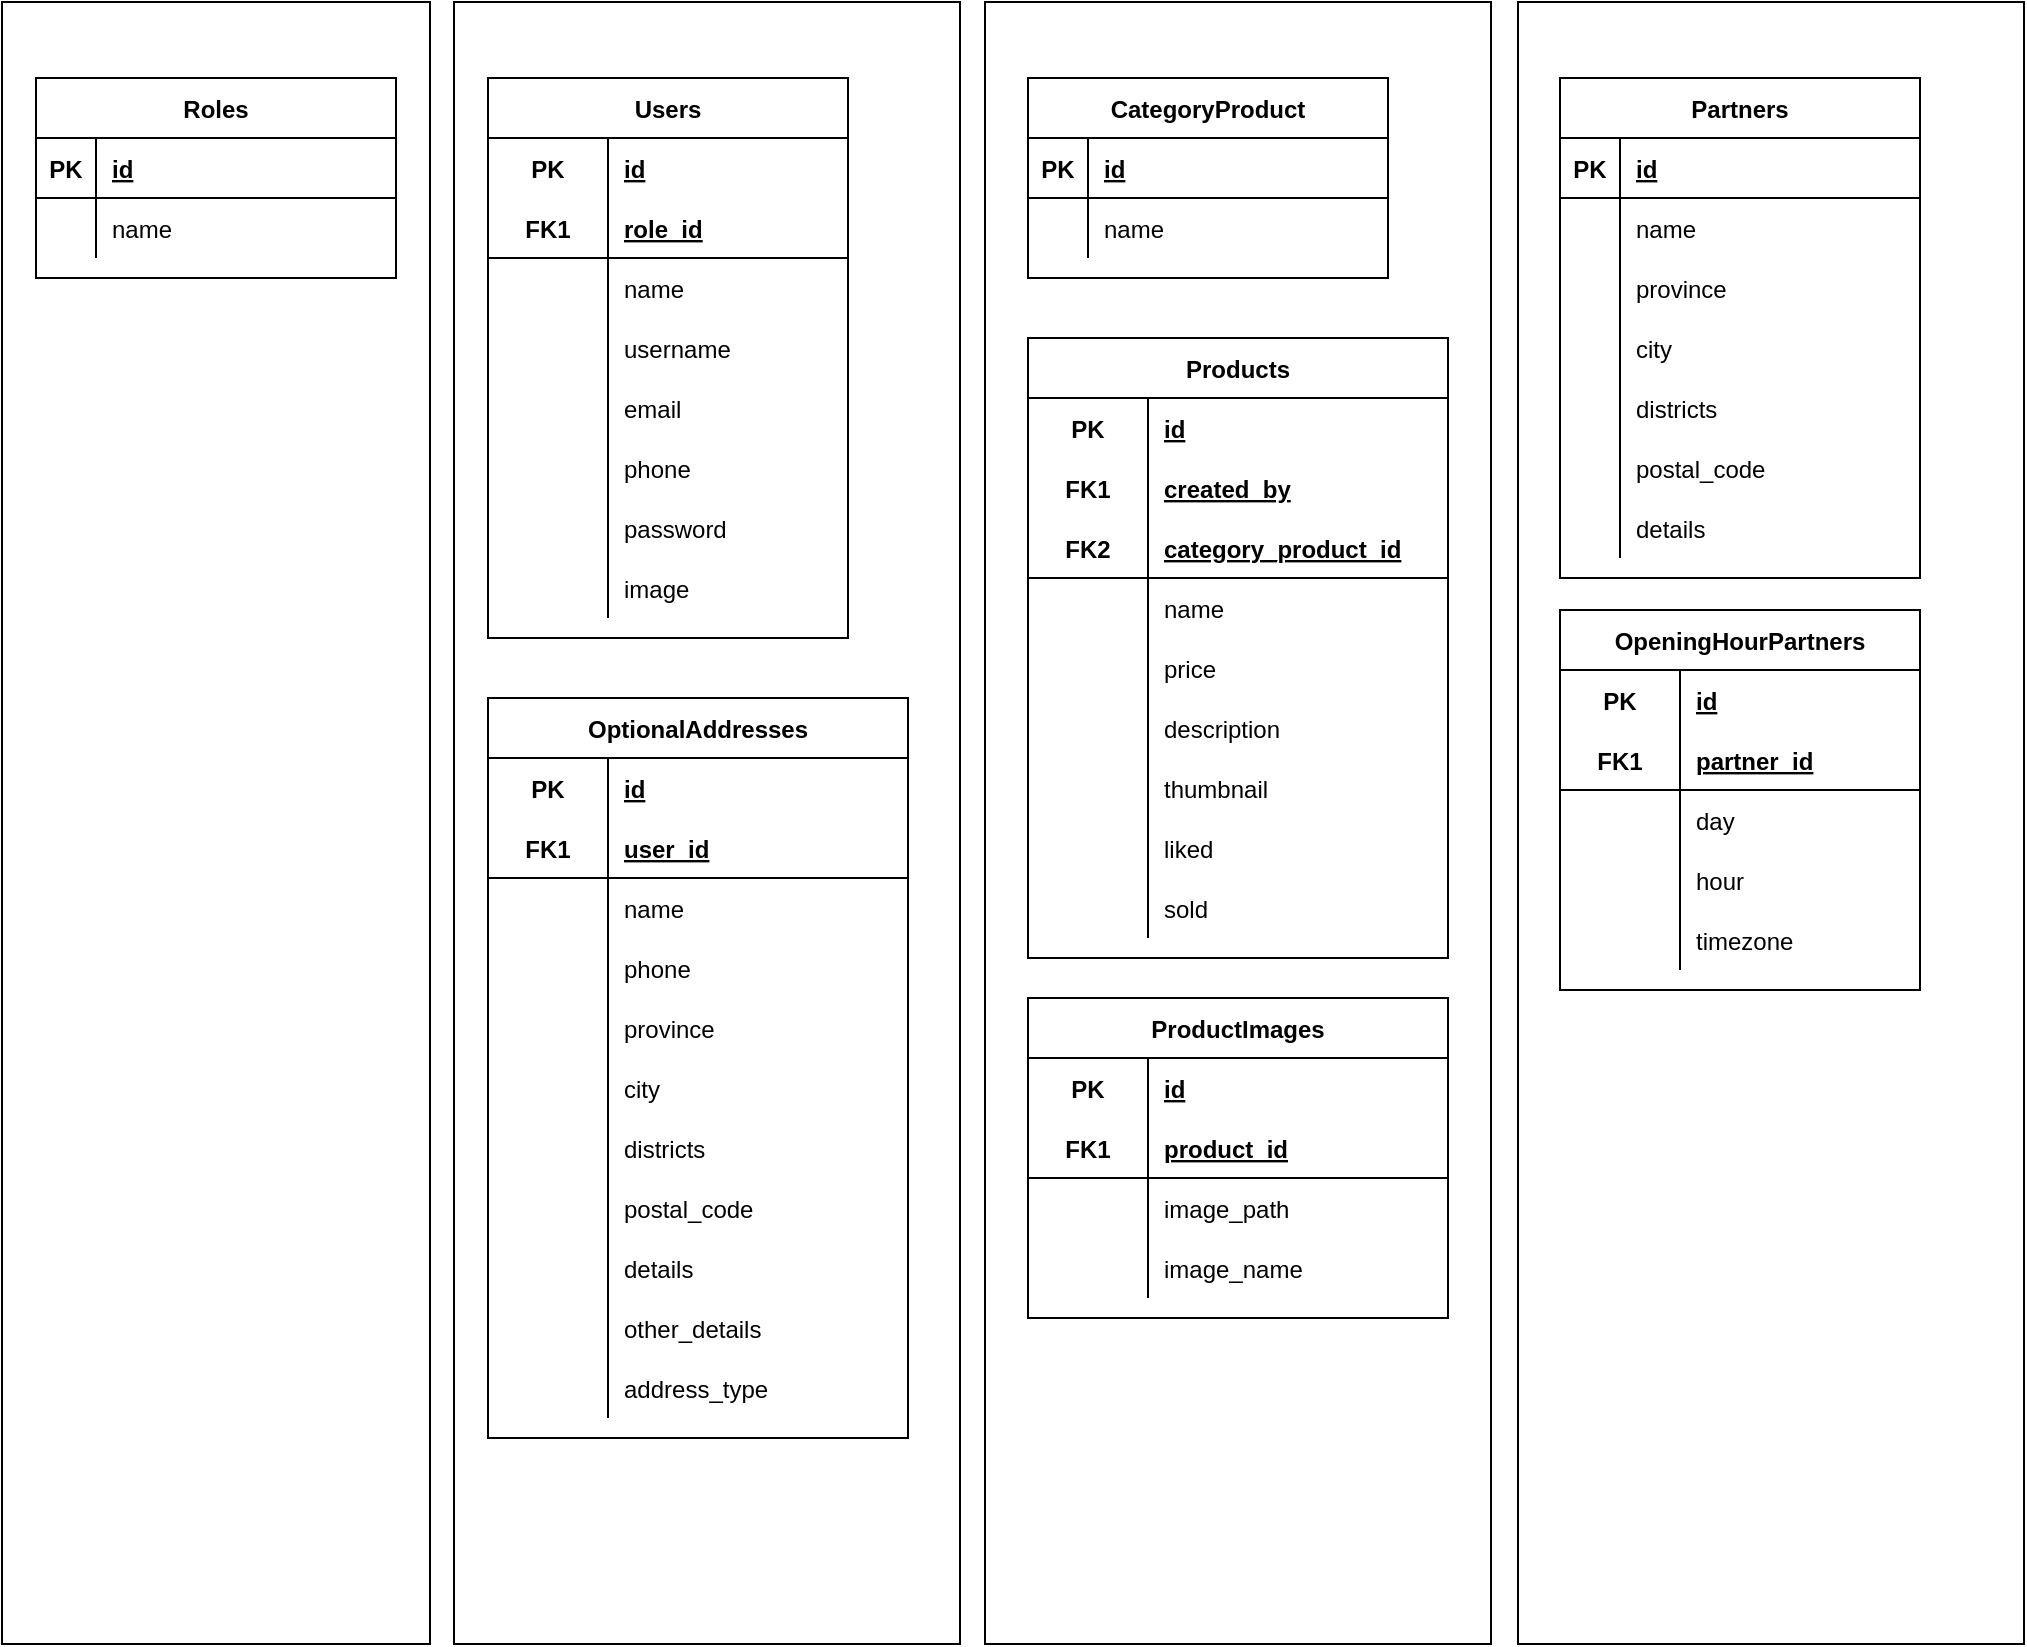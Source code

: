 <mxfile version="20.2.3" type="github">
  <diagram id="CYU599gI4RkYDzXrPOd1" name="Page-1">
    <mxGraphModel dx="1335" dy="680" grid="0" gridSize="10" guides="1" tooltips="1" connect="1" arrows="1" fold="1" page="0" pageScale="1" pageWidth="850" pageHeight="1100" background="#FFFFFF" math="0" shadow="0">
      <root>
        <mxCell id="0" />
        <mxCell id="1" parent="0" />
        <mxCell id="VumiVVY2M0AumKADjyno-66" value="" style="rounded=0;whiteSpace=wrap;html=1;" vertex="1" parent="1">
          <mxGeometry x="995" y="282" width="253" height="821" as="geometry" />
        </mxCell>
        <mxCell id="VumiVVY2M0AumKADjyno-65" value="" style="rounded=0;whiteSpace=wrap;html=1;" vertex="1" parent="1">
          <mxGeometry x="728.5" y="282" width="253" height="821" as="geometry" />
        </mxCell>
        <mxCell id="VumiVVY2M0AumKADjyno-64" value="" style="rounded=0;whiteSpace=wrap;html=1;" vertex="1" parent="1">
          <mxGeometry x="463" y="282" width="253" height="821" as="geometry" />
        </mxCell>
        <mxCell id="VumiVVY2M0AumKADjyno-63" value="" style="rounded=0;whiteSpace=wrap;html=1;" vertex="1" parent="1">
          <mxGeometry x="237" y="282" width="214" height="821" as="geometry" />
        </mxCell>
        <mxCell id="TkYWYQCu8uGj0J-FkCdC-1" value="Roles" style="shape=table;startSize=30;container=1;collapsible=1;childLayout=tableLayout;fixedRows=1;rowLines=0;fontStyle=1;align=center;resizeLast=1;" parent="1" vertex="1">
          <mxGeometry x="254" y="320" width="180" height="100" as="geometry" />
        </mxCell>
        <mxCell id="TkYWYQCu8uGj0J-FkCdC-2" value="" style="shape=tableRow;horizontal=0;startSize=0;swimlaneHead=0;swimlaneBody=0;fillColor=none;collapsible=0;dropTarget=0;points=[[0,0.5],[1,0.5]];portConstraint=eastwest;top=0;left=0;right=0;bottom=1;" parent="TkYWYQCu8uGj0J-FkCdC-1" vertex="1">
          <mxGeometry y="30" width="180" height="30" as="geometry" />
        </mxCell>
        <mxCell id="TkYWYQCu8uGj0J-FkCdC-3" value="PK" style="shape=partialRectangle;connectable=0;fillColor=none;top=0;left=0;bottom=0;right=0;fontStyle=1;overflow=hidden;" parent="TkYWYQCu8uGj0J-FkCdC-2" vertex="1">
          <mxGeometry width="30" height="30" as="geometry">
            <mxRectangle width="30" height="30" as="alternateBounds" />
          </mxGeometry>
        </mxCell>
        <mxCell id="TkYWYQCu8uGj0J-FkCdC-4" value="id" style="shape=partialRectangle;connectable=0;fillColor=none;top=0;left=0;bottom=0;right=0;align=left;spacingLeft=6;fontStyle=5;overflow=hidden;" parent="TkYWYQCu8uGj0J-FkCdC-2" vertex="1">
          <mxGeometry x="30" width="150" height="30" as="geometry">
            <mxRectangle width="150" height="30" as="alternateBounds" />
          </mxGeometry>
        </mxCell>
        <mxCell id="TkYWYQCu8uGj0J-FkCdC-5" value="" style="shape=tableRow;horizontal=0;startSize=0;swimlaneHead=0;swimlaneBody=0;fillColor=none;collapsible=0;dropTarget=0;points=[[0,0.5],[1,0.5]];portConstraint=eastwest;top=0;left=0;right=0;bottom=0;" parent="TkYWYQCu8uGj0J-FkCdC-1" vertex="1">
          <mxGeometry y="60" width="180" height="30" as="geometry" />
        </mxCell>
        <mxCell id="TkYWYQCu8uGj0J-FkCdC-6" value="" style="shape=partialRectangle;connectable=0;fillColor=none;top=0;left=0;bottom=0;right=0;editable=1;overflow=hidden;" parent="TkYWYQCu8uGj0J-FkCdC-5" vertex="1">
          <mxGeometry width="30" height="30" as="geometry">
            <mxRectangle width="30" height="30" as="alternateBounds" />
          </mxGeometry>
        </mxCell>
        <mxCell id="TkYWYQCu8uGj0J-FkCdC-7" value="name" style="shape=partialRectangle;connectable=0;fillColor=none;top=0;left=0;bottom=0;right=0;align=left;spacingLeft=6;overflow=hidden;" parent="TkYWYQCu8uGj0J-FkCdC-5" vertex="1">
          <mxGeometry x="30" width="150" height="30" as="geometry">
            <mxRectangle width="150" height="30" as="alternateBounds" />
          </mxGeometry>
        </mxCell>
        <mxCell id="TkYWYQCu8uGj0J-FkCdC-14" value="Users" style="shape=table;startSize=30;container=1;collapsible=1;childLayout=tableLayout;fixedRows=1;rowLines=0;fontStyle=1;align=center;resizeLast=1;" parent="1" vertex="1">
          <mxGeometry x="480" y="320" width="180" height="280" as="geometry" />
        </mxCell>
        <mxCell id="TkYWYQCu8uGj0J-FkCdC-15" value="" style="shape=tableRow;horizontal=0;startSize=0;swimlaneHead=0;swimlaneBody=0;fillColor=none;collapsible=0;dropTarget=0;points=[[0,0.5],[1,0.5]];portConstraint=eastwest;top=0;left=0;right=0;bottom=0;" parent="TkYWYQCu8uGj0J-FkCdC-14" vertex="1">
          <mxGeometry y="30" width="180" height="30" as="geometry" />
        </mxCell>
        <mxCell id="TkYWYQCu8uGj0J-FkCdC-16" value="PK" style="shape=partialRectangle;connectable=0;fillColor=none;top=0;left=0;bottom=0;right=0;fontStyle=1;overflow=hidden;" parent="TkYWYQCu8uGj0J-FkCdC-15" vertex="1">
          <mxGeometry width="60" height="30" as="geometry">
            <mxRectangle width="60" height="30" as="alternateBounds" />
          </mxGeometry>
        </mxCell>
        <mxCell id="TkYWYQCu8uGj0J-FkCdC-17" value="id" style="shape=partialRectangle;connectable=0;fillColor=none;top=0;left=0;bottom=0;right=0;align=left;spacingLeft=6;fontStyle=5;overflow=hidden;" parent="TkYWYQCu8uGj0J-FkCdC-15" vertex="1">
          <mxGeometry x="60" width="120" height="30" as="geometry">
            <mxRectangle width="120" height="30" as="alternateBounds" />
          </mxGeometry>
        </mxCell>
        <mxCell id="TkYWYQCu8uGj0J-FkCdC-18" value="" style="shape=tableRow;horizontal=0;startSize=0;swimlaneHead=0;swimlaneBody=0;fillColor=none;collapsible=0;dropTarget=0;points=[[0,0.5],[1,0.5]];portConstraint=eastwest;top=0;left=0;right=0;bottom=1;" parent="TkYWYQCu8uGj0J-FkCdC-14" vertex="1">
          <mxGeometry y="60" width="180" height="30" as="geometry" />
        </mxCell>
        <mxCell id="TkYWYQCu8uGj0J-FkCdC-19" value="FK1" style="shape=partialRectangle;connectable=0;fillColor=none;top=0;left=0;bottom=0;right=0;fontStyle=1;overflow=hidden;" parent="TkYWYQCu8uGj0J-FkCdC-18" vertex="1">
          <mxGeometry width="60" height="30" as="geometry">
            <mxRectangle width="60" height="30" as="alternateBounds" />
          </mxGeometry>
        </mxCell>
        <mxCell id="TkYWYQCu8uGj0J-FkCdC-20" value="role_id" style="shape=partialRectangle;connectable=0;fillColor=none;top=0;left=0;bottom=0;right=0;align=left;spacingLeft=6;fontStyle=5;overflow=hidden;" parent="TkYWYQCu8uGj0J-FkCdC-18" vertex="1">
          <mxGeometry x="60" width="120" height="30" as="geometry">
            <mxRectangle width="120" height="30" as="alternateBounds" />
          </mxGeometry>
        </mxCell>
        <mxCell id="TkYWYQCu8uGj0J-FkCdC-21" value="" style="shape=tableRow;horizontal=0;startSize=0;swimlaneHead=0;swimlaneBody=0;fillColor=none;collapsible=0;dropTarget=0;points=[[0,0.5],[1,0.5]];portConstraint=eastwest;top=0;left=0;right=0;bottom=0;" parent="TkYWYQCu8uGj0J-FkCdC-14" vertex="1">
          <mxGeometry y="90" width="180" height="30" as="geometry" />
        </mxCell>
        <mxCell id="TkYWYQCu8uGj0J-FkCdC-22" value="" style="shape=partialRectangle;connectable=0;fillColor=none;top=0;left=0;bottom=0;right=0;editable=1;overflow=hidden;" parent="TkYWYQCu8uGj0J-FkCdC-21" vertex="1">
          <mxGeometry width="60" height="30" as="geometry">
            <mxRectangle width="60" height="30" as="alternateBounds" />
          </mxGeometry>
        </mxCell>
        <mxCell id="TkYWYQCu8uGj0J-FkCdC-23" value="name" style="shape=partialRectangle;connectable=0;fillColor=none;top=0;left=0;bottom=0;right=0;align=left;spacingLeft=6;overflow=hidden;" parent="TkYWYQCu8uGj0J-FkCdC-21" vertex="1">
          <mxGeometry x="60" width="120" height="30" as="geometry">
            <mxRectangle width="120" height="30" as="alternateBounds" />
          </mxGeometry>
        </mxCell>
        <mxCell id="TkYWYQCu8uGj0J-FkCdC-24" value="" style="shape=tableRow;horizontal=0;startSize=0;swimlaneHead=0;swimlaneBody=0;fillColor=none;collapsible=0;dropTarget=0;points=[[0,0.5],[1,0.5]];portConstraint=eastwest;top=0;left=0;right=0;bottom=0;" parent="TkYWYQCu8uGj0J-FkCdC-14" vertex="1">
          <mxGeometry y="120" width="180" height="30" as="geometry" />
        </mxCell>
        <mxCell id="TkYWYQCu8uGj0J-FkCdC-25" value="" style="shape=partialRectangle;connectable=0;fillColor=none;top=0;left=0;bottom=0;right=0;editable=1;overflow=hidden;" parent="TkYWYQCu8uGj0J-FkCdC-24" vertex="1">
          <mxGeometry width="60" height="30" as="geometry">
            <mxRectangle width="60" height="30" as="alternateBounds" />
          </mxGeometry>
        </mxCell>
        <mxCell id="TkYWYQCu8uGj0J-FkCdC-26" value="username" style="shape=partialRectangle;connectable=0;fillColor=none;top=0;left=0;bottom=0;right=0;align=left;spacingLeft=6;overflow=hidden;" parent="TkYWYQCu8uGj0J-FkCdC-24" vertex="1">
          <mxGeometry x="60" width="120" height="30" as="geometry">
            <mxRectangle width="120" height="30" as="alternateBounds" />
          </mxGeometry>
        </mxCell>
        <mxCell id="TkYWYQCu8uGj0J-FkCdC-27" value="" style="shape=tableRow;horizontal=0;startSize=0;swimlaneHead=0;swimlaneBody=0;fillColor=none;collapsible=0;dropTarget=0;points=[[0,0.5],[1,0.5]];portConstraint=eastwest;top=0;left=0;right=0;bottom=0;" parent="TkYWYQCu8uGj0J-FkCdC-14" vertex="1">
          <mxGeometry y="150" width="180" height="30" as="geometry" />
        </mxCell>
        <mxCell id="TkYWYQCu8uGj0J-FkCdC-28" value="" style="shape=partialRectangle;connectable=0;fillColor=none;top=0;left=0;bottom=0;right=0;editable=1;overflow=hidden;" parent="TkYWYQCu8uGj0J-FkCdC-27" vertex="1">
          <mxGeometry width="60" height="30" as="geometry">
            <mxRectangle width="60" height="30" as="alternateBounds" />
          </mxGeometry>
        </mxCell>
        <mxCell id="TkYWYQCu8uGj0J-FkCdC-29" value="email" style="shape=partialRectangle;connectable=0;fillColor=none;top=0;left=0;bottom=0;right=0;align=left;spacingLeft=6;overflow=hidden;" parent="TkYWYQCu8uGj0J-FkCdC-27" vertex="1">
          <mxGeometry x="60" width="120" height="30" as="geometry">
            <mxRectangle width="120" height="30" as="alternateBounds" />
          </mxGeometry>
        </mxCell>
        <mxCell id="TkYWYQCu8uGj0J-FkCdC-30" value="" style="shape=tableRow;horizontal=0;startSize=0;swimlaneHead=0;swimlaneBody=0;fillColor=none;collapsible=0;dropTarget=0;points=[[0,0.5],[1,0.5]];portConstraint=eastwest;top=0;left=0;right=0;bottom=0;" parent="TkYWYQCu8uGj0J-FkCdC-14" vertex="1">
          <mxGeometry y="180" width="180" height="30" as="geometry" />
        </mxCell>
        <mxCell id="TkYWYQCu8uGj0J-FkCdC-31" value="" style="shape=partialRectangle;connectable=0;fillColor=none;top=0;left=0;bottom=0;right=0;editable=1;overflow=hidden;" parent="TkYWYQCu8uGj0J-FkCdC-30" vertex="1">
          <mxGeometry width="60" height="30" as="geometry">
            <mxRectangle width="60" height="30" as="alternateBounds" />
          </mxGeometry>
        </mxCell>
        <mxCell id="TkYWYQCu8uGj0J-FkCdC-32" value="phone" style="shape=partialRectangle;connectable=0;fillColor=none;top=0;left=0;bottom=0;right=0;align=left;spacingLeft=6;overflow=hidden;" parent="TkYWYQCu8uGj0J-FkCdC-30" vertex="1">
          <mxGeometry x="60" width="120" height="30" as="geometry">
            <mxRectangle width="120" height="30" as="alternateBounds" />
          </mxGeometry>
        </mxCell>
        <mxCell id="TkYWYQCu8uGj0J-FkCdC-33" value="" style="shape=tableRow;horizontal=0;startSize=0;swimlaneHead=0;swimlaneBody=0;fillColor=none;collapsible=0;dropTarget=0;points=[[0,0.5],[1,0.5]];portConstraint=eastwest;top=0;left=0;right=0;bottom=0;" parent="TkYWYQCu8uGj0J-FkCdC-14" vertex="1">
          <mxGeometry y="210" width="180" height="30" as="geometry" />
        </mxCell>
        <mxCell id="TkYWYQCu8uGj0J-FkCdC-34" value="" style="shape=partialRectangle;connectable=0;fillColor=none;top=0;left=0;bottom=0;right=0;editable=1;overflow=hidden;" parent="TkYWYQCu8uGj0J-FkCdC-33" vertex="1">
          <mxGeometry width="60" height="30" as="geometry">
            <mxRectangle width="60" height="30" as="alternateBounds" />
          </mxGeometry>
        </mxCell>
        <mxCell id="TkYWYQCu8uGj0J-FkCdC-35" value="password" style="shape=partialRectangle;connectable=0;fillColor=none;top=0;left=0;bottom=0;right=0;align=left;spacingLeft=6;overflow=hidden;" parent="TkYWYQCu8uGj0J-FkCdC-33" vertex="1">
          <mxGeometry x="60" width="120" height="30" as="geometry">
            <mxRectangle width="120" height="30" as="alternateBounds" />
          </mxGeometry>
        </mxCell>
        <mxCell id="TkYWYQCu8uGj0J-FkCdC-81" value="" style="shape=tableRow;horizontal=0;startSize=0;swimlaneHead=0;swimlaneBody=0;fillColor=none;collapsible=0;dropTarget=0;points=[[0,0.5],[1,0.5]];portConstraint=eastwest;top=0;left=0;right=0;bottom=0;" parent="TkYWYQCu8uGj0J-FkCdC-14" vertex="1">
          <mxGeometry y="240" width="180" height="30" as="geometry" />
        </mxCell>
        <mxCell id="TkYWYQCu8uGj0J-FkCdC-82" value="" style="shape=partialRectangle;connectable=0;fillColor=none;top=0;left=0;bottom=0;right=0;editable=1;overflow=hidden;" parent="TkYWYQCu8uGj0J-FkCdC-81" vertex="1">
          <mxGeometry width="60" height="30" as="geometry">
            <mxRectangle width="60" height="30" as="alternateBounds" />
          </mxGeometry>
        </mxCell>
        <mxCell id="TkYWYQCu8uGj0J-FkCdC-83" value="image" style="shape=partialRectangle;connectable=0;fillColor=none;top=0;left=0;bottom=0;right=0;align=left;spacingLeft=6;overflow=hidden;" parent="TkYWYQCu8uGj0J-FkCdC-81" vertex="1">
          <mxGeometry x="60" width="120" height="30" as="geometry">
            <mxRectangle width="120" height="30" as="alternateBounds" />
          </mxGeometry>
        </mxCell>
        <mxCell id="TkYWYQCu8uGj0J-FkCdC-36" value="CategoryProduct" style="shape=table;startSize=30;container=1;collapsible=1;childLayout=tableLayout;fixedRows=1;rowLines=0;fontStyle=1;align=center;resizeLast=1;" parent="1" vertex="1">
          <mxGeometry x="750" y="320" width="180" height="100" as="geometry" />
        </mxCell>
        <mxCell id="TkYWYQCu8uGj0J-FkCdC-37" value="" style="shape=tableRow;horizontal=0;startSize=0;swimlaneHead=0;swimlaneBody=0;fillColor=none;collapsible=0;dropTarget=0;points=[[0,0.5],[1,0.5]];portConstraint=eastwest;top=0;left=0;right=0;bottom=1;" parent="TkYWYQCu8uGj0J-FkCdC-36" vertex="1">
          <mxGeometry y="30" width="180" height="30" as="geometry" />
        </mxCell>
        <mxCell id="TkYWYQCu8uGj0J-FkCdC-38" value="PK" style="shape=partialRectangle;connectable=0;fillColor=none;top=0;left=0;bottom=0;right=0;fontStyle=1;overflow=hidden;" parent="TkYWYQCu8uGj0J-FkCdC-37" vertex="1">
          <mxGeometry width="30" height="30" as="geometry">
            <mxRectangle width="30" height="30" as="alternateBounds" />
          </mxGeometry>
        </mxCell>
        <mxCell id="TkYWYQCu8uGj0J-FkCdC-39" value="id" style="shape=partialRectangle;connectable=0;fillColor=none;top=0;left=0;bottom=0;right=0;align=left;spacingLeft=6;fontStyle=5;overflow=hidden;" parent="TkYWYQCu8uGj0J-FkCdC-37" vertex="1">
          <mxGeometry x="30" width="150" height="30" as="geometry">
            <mxRectangle width="150" height="30" as="alternateBounds" />
          </mxGeometry>
        </mxCell>
        <mxCell id="TkYWYQCu8uGj0J-FkCdC-40" value="" style="shape=tableRow;horizontal=0;startSize=0;swimlaneHead=0;swimlaneBody=0;fillColor=none;collapsible=0;dropTarget=0;points=[[0,0.5],[1,0.5]];portConstraint=eastwest;top=0;left=0;right=0;bottom=0;" parent="TkYWYQCu8uGj0J-FkCdC-36" vertex="1">
          <mxGeometry y="60" width="180" height="30" as="geometry" />
        </mxCell>
        <mxCell id="TkYWYQCu8uGj0J-FkCdC-41" value="" style="shape=partialRectangle;connectable=0;fillColor=none;top=0;left=0;bottom=0;right=0;editable=1;overflow=hidden;" parent="TkYWYQCu8uGj0J-FkCdC-40" vertex="1">
          <mxGeometry width="30" height="30" as="geometry">
            <mxRectangle width="30" height="30" as="alternateBounds" />
          </mxGeometry>
        </mxCell>
        <mxCell id="TkYWYQCu8uGj0J-FkCdC-42" value="name" style="shape=partialRectangle;connectable=0;fillColor=none;top=0;left=0;bottom=0;right=0;align=left;spacingLeft=6;overflow=hidden;" parent="TkYWYQCu8uGj0J-FkCdC-40" vertex="1">
          <mxGeometry x="30" width="150" height="30" as="geometry">
            <mxRectangle width="150" height="30" as="alternateBounds" />
          </mxGeometry>
        </mxCell>
        <mxCell id="TkYWYQCu8uGj0J-FkCdC-53" value="Products" style="shape=table;startSize=30;container=1;collapsible=1;childLayout=tableLayout;fixedRows=1;rowLines=0;fontStyle=1;align=center;resizeLast=1;" parent="1" vertex="1">
          <mxGeometry x="750" y="450" width="210" height="310" as="geometry" />
        </mxCell>
        <mxCell id="TkYWYQCu8uGj0J-FkCdC-54" value="" style="shape=tableRow;horizontal=0;startSize=0;swimlaneHead=0;swimlaneBody=0;fillColor=none;collapsible=0;dropTarget=0;points=[[0,0.5],[1,0.5]];portConstraint=eastwest;top=0;left=0;right=0;bottom=0;" parent="TkYWYQCu8uGj0J-FkCdC-53" vertex="1">
          <mxGeometry y="30" width="210" height="30" as="geometry" />
        </mxCell>
        <mxCell id="TkYWYQCu8uGj0J-FkCdC-55" value="PK" style="shape=partialRectangle;connectable=0;fillColor=none;top=0;left=0;bottom=0;right=0;fontStyle=1;overflow=hidden;" parent="TkYWYQCu8uGj0J-FkCdC-54" vertex="1">
          <mxGeometry width="60" height="30" as="geometry">
            <mxRectangle width="60" height="30" as="alternateBounds" />
          </mxGeometry>
        </mxCell>
        <mxCell id="TkYWYQCu8uGj0J-FkCdC-56" value="id" style="shape=partialRectangle;connectable=0;fillColor=none;top=0;left=0;bottom=0;right=0;align=left;spacingLeft=6;fontStyle=5;overflow=hidden;" parent="TkYWYQCu8uGj0J-FkCdC-54" vertex="1">
          <mxGeometry x="60" width="150" height="30" as="geometry">
            <mxRectangle width="150" height="30" as="alternateBounds" />
          </mxGeometry>
        </mxCell>
        <mxCell id="TkYWYQCu8uGj0J-FkCdC-78" value="" style="shape=tableRow;horizontal=0;startSize=0;swimlaneHead=0;swimlaneBody=0;fillColor=none;collapsible=0;dropTarget=0;points=[[0,0.5],[1,0.5]];portConstraint=eastwest;top=0;left=0;right=0;bottom=0;" parent="TkYWYQCu8uGj0J-FkCdC-53" vertex="1">
          <mxGeometry y="60" width="210" height="30" as="geometry" />
        </mxCell>
        <mxCell id="TkYWYQCu8uGj0J-FkCdC-79" value="FK1" style="shape=partialRectangle;connectable=0;fillColor=none;top=0;left=0;bottom=0;right=0;fontStyle=1;overflow=hidden;" parent="TkYWYQCu8uGj0J-FkCdC-78" vertex="1">
          <mxGeometry width="60" height="30" as="geometry">
            <mxRectangle width="60" height="30" as="alternateBounds" />
          </mxGeometry>
        </mxCell>
        <mxCell id="TkYWYQCu8uGj0J-FkCdC-80" value="created_by" style="shape=partialRectangle;connectable=0;fillColor=none;top=0;left=0;bottom=0;right=0;align=left;spacingLeft=6;fontStyle=5;overflow=hidden;" parent="TkYWYQCu8uGj0J-FkCdC-78" vertex="1">
          <mxGeometry x="60" width="150" height="30" as="geometry">
            <mxRectangle width="150" height="30" as="alternateBounds" />
          </mxGeometry>
        </mxCell>
        <mxCell id="TkYWYQCu8uGj0J-FkCdC-57" value="" style="shape=tableRow;horizontal=0;startSize=0;swimlaneHead=0;swimlaneBody=0;fillColor=none;collapsible=0;dropTarget=0;points=[[0,0.5],[1,0.5]];portConstraint=eastwest;top=0;left=0;right=0;bottom=1;" parent="TkYWYQCu8uGj0J-FkCdC-53" vertex="1">
          <mxGeometry y="90" width="210" height="30" as="geometry" />
        </mxCell>
        <mxCell id="TkYWYQCu8uGj0J-FkCdC-58" value="FK2" style="shape=partialRectangle;connectable=0;fillColor=none;top=0;left=0;bottom=0;right=0;fontStyle=1;overflow=hidden;" parent="TkYWYQCu8uGj0J-FkCdC-57" vertex="1">
          <mxGeometry width="60" height="30" as="geometry">
            <mxRectangle width="60" height="30" as="alternateBounds" />
          </mxGeometry>
        </mxCell>
        <mxCell id="TkYWYQCu8uGj0J-FkCdC-59" value="category_product_id" style="shape=partialRectangle;connectable=0;fillColor=none;top=0;left=0;bottom=0;right=0;align=left;spacingLeft=6;fontStyle=5;overflow=hidden;" parent="TkYWYQCu8uGj0J-FkCdC-57" vertex="1">
          <mxGeometry x="60" width="150" height="30" as="geometry">
            <mxRectangle width="150" height="30" as="alternateBounds" />
          </mxGeometry>
        </mxCell>
        <mxCell id="TkYWYQCu8uGj0J-FkCdC-60" value="" style="shape=tableRow;horizontal=0;startSize=0;swimlaneHead=0;swimlaneBody=0;fillColor=none;collapsible=0;dropTarget=0;points=[[0,0.5],[1,0.5]];portConstraint=eastwest;top=0;left=0;right=0;bottom=0;" parent="TkYWYQCu8uGj0J-FkCdC-53" vertex="1">
          <mxGeometry y="120" width="210" height="30" as="geometry" />
        </mxCell>
        <mxCell id="TkYWYQCu8uGj0J-FkCdC-61" value="" style="shape=partialRectangle;connectable=0;fillColor=none;top=0;left=0;bottom=0;right=0;editable=1;overflow=hidden;" parent="TkYWYQCu8uGj0J-FkCdC-60" vertex="1">
          <mxGeometry width="60" height="30" as="geometry">
            <mxRectangle width="60" height="30" as="alternateBounds" />
          </mxGeometry>
        </mxCell>
        <mxCell id="TkYWYQCu8uGj0J-FkCdC-62" value="name" style="shape=partialRectangle;connectable=0;fillColor=none;top=0;left=0;bottom=0;right=0;align=left;spacingLeft=6;overflow=hidden;" parent="TkYWYQCu8uGj0J-FkCdC-60" vertex="1">
          <mxGeometry x="60" width="150" height="30" as="geometry">
            <mxRectangle width="150" height="30" as="alternateBounds" />
          </mxGeometry>
        </mxCell>
        <mxCell id="TkYWYQCu8uGj0J-FkCdC-63" value="" style="shape=tableRow;horizontal=0;startSize=0;swimlaneHead=0;swimlaneBody=0;fillColor=none;collapsible=0;dropTarget=0;points=[[0,0.5],[1,0.5]];portConstraint=eastwest;top=0;left=0;right=0;bottom=0;" parent="TkYWYQCu8uGj0J-FkCdC-53" vertex="1">
          <mxGeometry y="150" width="210" height="30" as="geometry" />
        </mxCell>
        <mxCell id="TkYWYQCu8uGj0J-FkCdC-64" value="" style="shape=partialRectangle;connectable=0;fillColor=none;top=0;left=0;bottom=0;right=0;editable=1;overflow=hidden;" parent="TkYWYQCu8uGj0J-FkCdC-63" vertex="1">
          <mxGeometry width="60" height="30" as="geometry">
            <mxRectangle width="60" height="30" as="alternateBounds" />
          </mxGeometry>
        </mxCell>
        <mxCell id="TkYWYQCu8uGj0J-FkCdC-65" value="price" style="shape=partialRectangle;connectable=0;fillColor=none;top=0;left=0;bottom=0;right=0;align=left;spacingLeft=6;overflow=hidden;" parent="TkYWYQCu8uGj0J-FkCdC-63" vertex="1">
          <mxGeometry x="60" width="150" height="30" as="geometry">
            <mxRectangle width="150" height="30" as="alternateBounds" />
          </mxGeometry>
        </mxCell>
        <mxCell id="TkYWYQCu8uGj0J-FkCdC-66" value="" style="shape=tableRow;horizontal=0;startSize=0;swimlaneHead=0;swimlaneBody=0;fillColor=none;collapsible=0;dropTarget=0;points=[[0,0.5],[1,0.5]];portConstraint=eastwest;top=0;left=0;right=0;bottom=0;" parent="TkYWYQCu8uGj0J-FkCdC-53" vertex="1">
          <mxGeometry y="180" width="210" height="30" as="geometry" />
        </mxCell>
        <mxCell id="TkYWYQCu8uGj0J-FkCdC-67" value="" style="shape=partialRectangle;connectable=0;fillColor=none;top=0;left=0;bottom=0;right=0;editable=1;overflow=hidden;" parent="TkYWYQCu8uGj0J-FkCdC-66" vertex="1">
          <mxGeometry width="60" height="30" as="geometry">
            <mxRectangle width="60" height="30" as="alternateBounds" />
          </mxGeometry>
        </mxCell>
        <mxCell id="TkYWYQCu8uGj0J-FkCdC-68" value="description" style="shape=partialRectangle;connectable=0;fillColor=none;top=0;left=0;bottom=0;right=0;align=left;spacingLeft=6;overflow=hidden;" parent="TkYWYQCu8uGj0J-FkCdC-66" vertex="1">
          <mxGeometry x="60" width="150" height="30" as="geometry">
            <mxRectangle width="150" height="30" as="alternateBounds" />
          </mxGeometry>
        </mxCell>
        <mxCell id="TkYWYQCu8uGj0J-FkCdC-72" value="" style="shape=tableRow;horizontal=0;startSize=0;swimlaneHead=0;swimlaneBody=0;fillColor=none;collapsible=0;dropTarget=0;points=[[0,0.5],[1,0.5]];portConstraint=eastwest;top=0;left=0;right=0;bottom=0;" parent="TkYWYQCu8uGj0J-FkCdC-53" vertex="1">
          <mxGeometry y="210" width="210" height="30" as="geometry" />
        </mxCell>
        <mxCell id="TkYWYQCu8uGj0J-FkCdC-73" value="" style="shape=partialRectangle;connectable=0;fillColor=none;top=0;left=0;bottom=0;right=0;editable=1;overflow=hidden;" parent="TkYWYQCu8uGj0J-FkCdC-72" vertex="1">
          <mxGeometry width="60" height="30" as="geometry">
            <mxRectangle width="60" height="30" as="alternateBounds" />
          </mxGeometry>
        </mxCell>
        <mxCell id="TkYWYQCu8uGj0J-FkCdC-74" value="thumbnail" style="shape=partialRectangle;connectable=0;fillColor=none;top=0;left=0;bottom=0;right=0;align=left;spacingLeft=6;overflow=hidden;" parent="TkYWYQCu8uGj0J-FkCdC-72" vertex="1">
          <mxGeometry x="60" width="150" height="30" as="geometry">
            <mxRectangle width="150" height="30" as="alternateBounds" />
          </mxGeometry>
        </mxCell>
        <mxCell id="VumiVVY2M0AumKADjyno-35" value="" style="shape=tableRow;horizontal=0;startSize=0;swimlaneHead=0;swimlaneBody=0;fillColor=none;collapsible=0;dropTarget=0;points=[[0,0.5],[1,0.5]];portConstraint=eastwest;top=0;left=0;right=0;bottom=0;" vertex="1" parent="TkYWYQCu8uGj0J-FkCdC-53">
          <mxGeometry y="240" width="210" height="30" as="geometry" />
        </mxCell>
        <mxCell id="VumiVVY2M0AumKADjyno-36" value="" style="shape=partialRectangle;connectable=0;fillColor=none;top=0;left=0;bottom=0;right=0;editable=1;overflow=hidden;" vertex="1" parent="VumiVVY2M0AumKADjyno-35">
          <mxGeometry width="60" height="30" as="geometry">
            <mxRectangle width="60" height="30" as="alternateBounds" />
          </mxGeometry>
        </mxCell>
        <mxCell id="VumiVVY2M0AumKADjyno-37" value="liked" style="shape=partialRectangle;connectable=0;fillColor=none;top=0;left=0;bottom=0;right=0;align=left;spacingLeft=6;overflow=hidden;" vertex="1" parent="VumiVVY2M0AumKADjyno-35">
          <mxGeometry x="60" width="150" height="30" as="geometry">
            <mxRectangle width="150" height="30" as="alternateBounds" />
          </mxGeometry>
        </mxCell>
        <mxCell id="VumiVVY2M0AumKADjyno-38" value="" style="shape=tableRow;horizontal=0;startSize=0;swimlaneHead=0;swimlaneBody=0;fillColor=none;collapsible=0;dropTarget=0;points=[[0,0.5],[1,0.5]];portConstraint=eastwest;top=0;left=0;right=0;bottom=0;" vertex="1" parent="TkYWYQCu8uGj0J-FkCdC-53">
          <mxGeometry y="270" width="210" height="30" as="geometry" />
        </mxCell>
        <mxCell id="VumiVVY2M0AumKADjyno-39" value="" style="shape=partialRectangle;connectable=0;fillColor=none;top=0;left=0;bottom=0;right=0;editable=1;overflow=hidden;" vertex="1" parent="VumiVVY2M0AumKADjyno-38">
          <mxGeometry width="60" height="30" as="geometry">
            <mxRectangle width="60" height="30" as="alternateBounds" />
          </mxGeometry>
        </mxCell>
        <mxCell id="VumiVVY2M0AumKADjyno-40" value="sold" style="shape=partialRectangle;connectable=0;fillColor=none;top=0;left=0;bottom=0;right=0;align=left;spacingLeft=6;overflow=hidden;" vertex="1" parent="VumiVVY2M0AumKADjyno-38">
          <mxGeometry x="60" width="150" height="30" as="geometry">
            <mxRectangle width="150" height="30" as="alternateBounds" />
          </mxGeometry>
        </mxCell>
        <mxCell id="TkYWYQCu8uGj0J-FkCdC-84" value="ProductImages" style="shape=table;startSize=30;container=1;collapsible=1;childLayout=tableLayout;fixedRows=1;rowLines=0;fontStyle=1;align=center;resizeLast=1;" parent="1" vertex="1">
          <mxGeometry x="750" y="780" width="210" height="160" as="geometry" />
        </mxCell>
        <mxCell id="TkYWYQCu8uGj0J-FkCdC-85" value="" style="shape=tableRow;horizontal=0;startSize=0;swimlaneHead=0;swimlaneBody=0;fillColor=none;collapsible=0;dropTarget=0;points=[[0,0.5],[1,0.5]];portConstraint=eastwest;top=0;left=0;right=0;bottom=0;" parent="TkYWYQCu8uGj0J-FkCdC-84" vertex="1">
          <mxGeometry y="30" width="210" height="30" as="geometry" />
        </mxCell>
        <mxCell id="TkYWYQCu8uGj0J-FkCdC-86" value="PK" style="shape=partialRectangle;connectable=0;fillColor=none;top=0;left=0;bottom=0;right=0;fontStyle=1;overflow=hidden;" parent="TkYWYQCu8uGj0J-FkCdC-85" vertex="1">
          <mxGeometry width="60" height="30" as="geometry">
            <mxRectangle width="60" height="30" as="alternateBounds" />
          </mxGeometry>
        </mxCell>
        <mxCell id="TkYWYQCu8uGj0J-FkCdC-87" value="id" style="shape=partialRectangle;connectable=0;fillColor=none;top=0;left=0;bottom=0;right=0;align=left;spacingLeft=6;fontStyle=5;overflow=hidden;" parent="TkYWYQCu8uGj0J-FkCdC-85" vertex="1">
          <mxGeometry x="60" width="150" height="30" as="geometry">
            <mxRectangle width="150" height="30" as="alternateBounds" />
          </mxGeometry>
        </mxCell>
        <mxCell id="TkYWYQCu8uGj0J-FkCdC-91" value="" style="shape=tableRow;horizontal=0;startSize=0;swimlaneHead=0;swimlaneBody=0;fillColor=none;collapsible=0;dropTarget=0;points=[[0,0.5],[1,0.5]];portConstraint=eastwest;top=0;left=0;right=0;bottom=1;" parent="TkYWYQCu8uGj0J-FkCdC-84" vertex="1">
          <mxGeometry y="60" width="210" height="30" as="geometry" />
        </mxCell>
        <mxCell id="TkYWYQCu8uGj0J-FkCdC-92" value="FK1" style="shape=partialRectangle;connectable=0;fillColor=none;top=0;left=0;bottom=0;right=0;fontStyle=1;overflow=hidden;" parent="TkYWYQCu8uGj0J-FkCdC-91" vertex="1">
          <mxGeometry width="60" height="30" as="geometry">
            <mxRectangle width="60" height="30" as="alternateBounds" />
          </mxGeometry>
        </mxCell>
        <mxCell id="TkYWYQCu8uGj0J-FkCdC-93" value="product_id" style="shape=partialRectangle;connectable=0;fillColor=none;top=0;left=0;bottom=0;right=0;align=left;spacingLeft=6;fontStyle=5;overflow=hidden;" parent="TkYWYQCu8uGj0J-FkCdC-91" vertex="1">
          <mxGeometry x="60" width="150" height="30" as="geometry">
            <mxRectangle width="150" height="30" as="alternateBounds" />
          </mxGeometry>
        </mxCell>
        <mxCell id="TkYWYQCu8uGj0J-FkCdC-94" value="" style="shape=tableRow;horizontal=0;startSize=0;swimlaneHead=0;swimlaneBody=0;fillColor=none;collapsible=0;dropTarget=0;points=[[0,0.5],[1,0.5]];portConstraint=eastwest;top=0;left=0;right=0;bottom=0;" parent="TkYWYQCu8uGj0J-FkCdC-84" vertex="1">
          <mxGeometry y="90" width="210" height="30" as="geometry" />
        </mxCell>
        <mxCell id="TkYWYQCu8uGj0J-FkCdC-95" value="" style="shape=partialRectangle;connectable=0;fillColor=none;top=0;left=0;bottom=0;right=0;editable=1;overflow=hidden;" parent="TkYWYQCu8uGj0J-FkCdC-94" vertex="1">
          <mxGeometry width="60" height="30" as="geometry">
            <mxRectangle width="60" height="30" as="alternateBounds" />
          </mxGeometry>
        </mxCell>
        <mxCell id="TkYWYQCu8uGj0J-FkCdC-96" value="image_path" style="shape=partialRectangle;connectable=0;fillColor=none;top=0;left=0;bottom=0;right=0;align=left;spacingLeft=6;overflow=hidden;" parent="TkYWYQCu8uGj0J-FkCdC-94" vertex="1">
          <mxGeometry x="60" width="150" height="30" as="geometry">
            <mxRectangle width="150" height="30" as="alternateBounds" />
          </mxGeometry>
        </mxCell>
        <mxCell id="TkYWYQCu8uGj0J-FkCdC-97" value="" style="shape=tableRow;horizontal=0;startSize=0;swimlaneHead=0;swimlaneBody=0;fillColor=none;collapsible=0;dropTarget=0;points=[[0,0.5],[1,0.5]];portConstraint=eastwest;top=0;left=0;right=0;bottom=0;" parent="TkYWYQCu8uGj0J-FkCdC-84" vertex="1">
          <mxGeometry y="120" width="210" height="30" as="geometry" />
        </mxCell>
        <mxCell id="TkYWYQCu8uGj0J-FkCdC-98" value="" style="shape=partialRectangle;connectable=0;fillColor=none;top=0;left=0;bottom=0;right=0;editable=1;overflow=hidden;" parent="TkYWYQCu8uGj0J-FkCdC-97" vertex="1">
          <mxGeometry width="60" height="30" as="geometry">
            <mxRectangle width="60" height="30" as="alternateBounds" />
          </mxGeometry>
        </mxCell>
        <mxCell id="TkYWYQCu8uGj0J-FkCdC-99" value="image_name" style="shape=partialRectangle;connectable=0;fillColor=none;top=0;left=0;bottom=0;right=0;align=left;spacingLeft=6;overflow=hidden;" parent="TkYWYQCu8uGj0J-FkCdC-97" vertex="1">
          <mxGeometry x="60" width="150" height="30" as="geometry">
            <mxRectangle width="150" height="30" as="alternateBounds" />
          </mxGeometry>
        </mxCell>
        <mxCell id="VumiVVY2M0AumKADjyno-1" value="OptionalAddresses" style="shape=table;startSize=30;container=1;collapsible=1;childLayout=tableLayout;fixedRows=1;rowLines=0;fontStyle=1;align=center;resizeLast=1;" vertex="1" parent="1">
          <mxGeometry x="480" y="630" width="210" height="370" as="geometry" />
        </mxCell>
        <mxCell id="VumiVVY2M0AumKADjyno-2" value="" style="shape=tableRow;horizontal=0;startSize=0;swimlaneHead=0;swimlaneBody=0;fillColor=none;collapsible=0;dropTarget=0;points=[[0,0.5],[1,0.5]];portConstraint=eastwest;top=0;left=0;right=0;bottom=0;" vertex="1" parent="VumiVVY2M0AumKADjyno-1">
          <mxGeometry y="30" width="210" height="30" as="geometry" />
        </mxCell>
        <mxCell id="VumiVVY2M0AumKADjyno-3" value="PK" style="shape=partialRectangle;connectable=0;fillColor=none;top=0;left=0;bottom=0;right=0;fontStyle=1;overflow=hidden;" vertex="1" parent="VumiVVY2M0AumKADjyno-2">
          <mxGeometry width="60" height="30" as="geometry">
            <mxRectangle width="60" height="30" as="alternateBounds" />
          </mxGeometry>
        </mxCell>
        <mxCell id="VumiVVY2M0AumKADjyno-4" value="id" style="shape=partialRectangle;connectable=0;fillColor=none;top=0;left=0;bottom=0;right=0;align=left;spacingLeft=6;fontStyle=5;overflow=hidden;" vertex="1" parent="VumiVVY2M0AumKADjyno-2">
          <mxGeometry x="60" width="150" height="30" as="geometry">
            <mxRectangle width="150" height="30" as="alternateBounds" />
          </mxGeometry>
        </mxCell>
        <mxCell id="VumiVVY2M0AumKADjyno-5" value="" style="shape=tableRow;horizontal=0;startSize=0;swimlaneHead=0;swimlaneBody=0;fillColor=none;collapsible=0;dropTarget=0;points=[[0,0.5],[1,0.5]];portConstraint=eastwest;top=0;left=0;right=0;bottom=1;" vertex="1" parent="VumiVVY2M0AumKADjyno-1">
          <mxGeometry y="60" width="210" height="30" as="geometry" />
        </mxCell>
        <mxCell id="VumiVVY2M0AumKADjyno-6" value="FK1" style="shape=partialRectangle;connectable=0;fillColor=none;top=0;left=0;bottom=0;right=0;fontStyle=1;overflow=hidden;" vertex="1" parent="VumiVVY2M0AumKADjyno-5">
          <mxGeometry width="60" height="30" as="geometry">
            <mxRectangle width="60" height="30" as="alternateBounds" />
          </mxGeometry>
        </mxCell>
        <mxCell id="VumiVVY2M0AumKADjyno-7" value="user_id" style="shape=partialRectangle;connectable=0;fillColor=none;top=0;left=0;bottom=0;right=0;align=left;spacingLeft=6;fontStyle=5;overflow=hidden;" vertex="1" parent="VumiVVY2M0AumKADjyno-5">
          <mxGeometry x="60" width="150" height="30" as="geometry">
            <mxRectangle width="150" height="30" as="alternateBounds" />
          </mxGeometry>
        </mxCell>
        <mxCell id="VumiVVY2M0AumKADjyno-8" value="" style="shape=tableRow;horizontal=0;startSize=0;swimlaneHead=0;swimlaneBody=0;fillColor=none;collapsible=0;dropTarget=0;points=[[0,0.5],[1,0.5]];portConstraint=eastwest;top=0;left=0;right=0;bottom=0;" vertex="1" parent="VumiVVY2M0AumKADjyno-1">
          <mxGeometry y="90" width="210" height="30" as="geometry" />
        </mxCell>
        <mxCell id="VumiVVY2M0AumKADjyno-9" value="" style="shape=partialRectangle;connectable=0;fillColor=none;top=0;left=0;bottom=0;right=0;editable=1;overflow=hidden;" vertex="1" parent="VumiVVY2M0AumKADjyno-8">
          <mxGeometry width="60" height="30" as="geometry">
            <mxRectangle width="60" height="30" as="alternateBounds" />
          </mxGeometry>
        </mxCell>
        <mxCell id="VumiVVY2M0AumKADjyno-10" value="name" style="shape=partialRectangle;connectable=0;fillColor=none;top=0;left=0;bottom=0;right=0;align=left;spacingLeft=6;overflow=hidden;" vertex="1" parent="VumiVVY2M0AumKADjyno-8">
          <mxGeometry x="60" width="150" height="30" as="geometry">
            <mxRectangle width="150" height="30" as="alternateBounds" />
          </mxGeometry>
        </mxCell>
        <mxCell id="VumiVVY2M0AumKADjyno-11" value="" style="shape=tableRow;horizontal=0;startSize=0;swimlaneHead=0;swimlaneBody=0;fillColor=none;collapsible=0;dropTarget=0;points=[[0,0.5],[1,0.5]];portConstraint=eastwest;top=0;left=0;right=0;bottom=0;" vertex="1" parent="VumiVVY2M0AumKADjyno-1">
          <mxGeometry y="120" width="210" height="30" as="geometry" />
        </mxCell>
        <mxCell id="VumiVVY2M0AumKADjyno-12" value="" style="shape=partialRectangle;connectable=0;fillColor=none;top=0;left=0;bottom=0;right=0;editable=1;overflow=hidden;" vertex="1" parent="VumiVVY2M0AumKADjyno-11">
          <mxGeometry width="60" height="30" as="geometry">
            <mxRectangle width="60" height="30" as="alternateBounds" />
          </mxGeometry>
        </mxCell>
        <mxCell id="VumiVVY2M0AumKADjyno-13" value="phone" style="shape=partialRectangle;connectable=0;fillColor=none;top=0;left=0;bottom=0;right=0;align=left;spacingLeft=6;overflow=hidden;" vertex="1" parent="VumiVVY2M0AumKADjyno-11">
          <mxGeometry x="60" width="150" height="30" as="geometry">
            <mxRectangle width="150" height="30" as="alternateBounds" />
          </mxGeometry>
        </mxCell>
        <mxCell id="VumiVVY2M0AumKADjyno-14" value="" style="shape=tableRow;horizontal=0;startSize=0;swimlaneHead=0;swimlaneBody=0;fillColor=none;collapsible=0;dropTarget=0;points=[[0,0.5],[1,0.5]];portConstraint=eastwest;top=0;left=0;right=0;bottom=0;" vertex="1" parent="VumiVVY2M0AumKADjyno-1">
          <mxGeometry y="150" width="210" height="30" as="geometry" />
        </mxCell>
        <mxCell id="VumiVVY2M0AumKADjyno-15" value="" style="shape=partialRectangle;connectable=0;fillColor=none;top=0;left=0;bottom=0;right=0;editable=1;overflow=hidden;" vertex="1" parent="VumiVVY2M0AumKADjyno-14">
          <mxGeometry width="60" height="30" as="geometry">
            <mxRectangle width="60" height="30" as="alternateBounds" />
          </mxGeometry>
        </mxCell>
        <mxCell id="VumiVVY2M0AumKADjyno-16" value="province" style="shape=partialRectangle;connectable=0;fillColor=none;top=0;left=0;bottom=0;right=0;align=left;spacingLeft=6;overflow=hidden;" vertex="1" parent="VumiVVY2M0AumKADjyno-14">
          <mxGeometry x="60" width="150" height="30" as="geometry">
            <mxRectangle width="150" height="30" as="alternateBounds" />
          </mxGeometry>
        </mxCell>
        <mxCell id="VumiVVY2M0AumKADjyno-17" value="" style="shape=tableRow;horizontal=0;startSize=0;swimlaneHead=0;swimlaneBody=0;fillColor=none;collapsible=0;dropTarget=0;points=[[0,0.5],[1,0.5]];portConstraint=eastwest;top=0;left=0;right=0;bottom=0;" vertex="1" parent="VumiVVY2M0AumKADjyno-1">
          <mxGeometry y="180" width="210" height="30" as="geometry" />
        </mxCell>
        <mxCell id="VumiVVY2M0AumKADjyno-18" value="" style="shape=partialRectangle;connectable=0;fillColor=none;top=0;left=0;bottom=0;right=0;editable=1;overflow=hidden;" vertex="1" parent="VumiVVY2M0AumKADjyno-17">
          <mxGeometry width="60" height="30" as="geometry">
            <mxRectangle width="60" height="30" as="alternateBounds" />
          </mxGeometry>
        </mxCell>
        <mxCell id="VumiVVY2M0AumKADjyno-19" value="city" style="shape=partialRectangle;connectable=0;fillColor=none;top=0;left=0;bottom=0;right=0;align=left;spacingLeft=6;overflow=hidden;" vertex="1" parent="VumiVVY2M0AumKADjyno-17">
          <mxGeometry x="60" width="150" height="30" as="geometry">
            <mxRectangle width="150" height="30" as="alternateBounds" />
          </mxGeometry>
        </mxCell>
        <mxCell id="VumiVVY2M0AumKADjyno-20" value="" style="shape=tableRow;horizontal=0;startSize=0;swimlaneHead=0;swimlaneBody=0;fillColor=none;collapsible=0;dropTarget=0;points=[[0,0.5],[1,0.5]];portConstraint=eastwest;top=0;left=0;right=0;bottom=0;" vertex="1" parent="VumiVVY2M0AumKADjyno-1">
          <mxGeometry y="210" width="210" height="30" as="geometry" />
        </mxCell>
        <mxCell id="VumiVVY2M0AumKADjyno-21" value="" style="shape=partialRectangle;connectable=0;fillColor=none;top=0;left=0;bottom=0;right=0;editable=1;overflow=hidden;" vertex="1" parent="VumiVVY2M0AumKADjyno-20">
          <mxGeometry width="60" height="30" as="geometry">
            <mxRectangle width="60" height="30" as="alternateBounds" />
          </mxGeometry>
        </mxCell>
        <mxCell id="VumiVVY2M0AumKADjyno-22" value="districts" style="shape=partialRectangle;connectable=0;fillColor=none;top=0;left=0;bottom=0;right=0;align=left;spacingLeft=6;overflow=hidden;" vertex="1" parent="VumiVVY2M0AumKADjyno-20">
          <mxGeometry x="60" width="150" height="30" as="geometry">
            <mxRectangle width="150" height="30" as="alternateBounds" />
          </mxGeometry>
        </mxCell>
        <mxCell id="VumiVVY2M0AumKADjyno-23" value="" style="shape=tableRow;horizontal=0;startSize=0;swimlaneHead=0;swimlaneBody=0;fillColor=none;collapsible=0;dropTarget=0;points=[[0,0.5],[1,0.5]];portConstraint=eastwest;top=0;left=0;right=0;bottom=0;" vertex="1" parent="VumiVVY2M0AumKADjyno-1">
          <mxGeometry y="240" width="210" height="30" as="geometry" />
        </mxCell>
        <mxCell id="VumiVVY2M0AumKADjyno-24" value="" style="shape=partialRectangle;connectable=0;fillColor=none;top=0;left=0;bottom=0;right=0;editable=1;overflow=hidden;" vertex="1" parent="VumiVVY2M0AumKADjyno-23">
          <mxGeometry width="60" height="30" as="geometry">
            <mxRectangle width="60" height="30" as="alternateBounds" />
          </mxGeometry>
        </mxCell>
        <mxCell id="VumiVVY2M0AumKADjyno-25" value="postal_code" style="shape=partialRectangle;connectable=0;fillColor=none;top=0;left=0;bottom=0;right=0;align=left;spacingLeft=6;overflow=hidden;" vertex="1" parent="VumiVVY2M0AumKADjyno-23">
          <mxGeometry x="60" width="150" height="30" as="geometry">
            <mxRectangle width="150" height="30" as="alternateBounds" />
          </mxGeometry>
        </mxCell>
        <mxCell id="VumiVVY2M0AumKADjyno-26" value="" style="shape=tableRow;horizontal=0;startSize=0;swimlaneHead=0;swimlaneBody=0;fillColor=none;collapsible=0;dropTarget=0;points=[[0,0.5],[1,0.5]];portConstraint=eastwest;top=0;left=0;right=0;bottom=0;" vertex="1" parent="VumiVVY2M0AumKADjyno-1">
          <mxGeometry y="270" width="210" height="30" as="geometry" />
        </mxCell>
        <mxCell id="VumiVVY2M0AumKADjyno-27" value="" style="shape=partialRectangle;connectable=0;fillColor=none;top=0;left=0;bottom=0;right=0;editable=1;overflow=hidden;" vertex="1" parent="VumiVVY2M0AumKADjyno-26">
          <mxGeometry width="60" height="30" as="geometry">
            <mxRectangle width="60" height="30" as="alternateBounds" />
          </mxGeometry>
        </mxCell>
        <mxCell id="VumiVVY2M0AumKADjyno-28" value="details" style="shape=partialRectangle;connectable=0;fillColor=none;top=0;left=0;bottom=0;right=0;align=left;spacingLeft=6;overflow=hidden;" vertex="1" parent="VumiVVY2M0AumKADjyno-26">
          <mxGeometry x="60" width="150" height="30" as="geometry">
            <mxRectangle width="150" height="30" as="alternateBounds" />
          </mxGeometry>
        </mxCell>
        <mxCell id="VumiVVY2M0AumKADjyno-29" value="" style="shape=tableRow;horizontal=0;startSize=0;swimlaneHead=0;swimlaneBody=0;fillColor=none;collapsible=0;dropTarget=0;points=[[0,0.5],[1,0.5]];portConstraint=eastwest;top=0;left=0;right=0;bottom=0;" vertex="1" parent="VumiVVY2M0AumKADjyno-1">
          <mxGeometry y="300" width="210" height="30" as="geometry" />
        </mxCell>
        <mxCell id="VumiVVY2M0AumKADjyno-30" value="" style="shape=partialRectangle;connectable=0;fillColor=none;top=0;left=0;bottom=0;right=0;editable=1;overflow=hidden;" vertex="1" parent="VumiVVY2M0AumKADjyno-29">
          <mxGeometry width="60" height="30" as="geometry">
            <mxRectangle width="60" height="30" as="alternateBounds" />
          </mxGeometry>
        </mxCell>
        <mxCell id="VumiVVY2M0AumKADjyno-31" value="other_details" style="shape=partialRectangle;connectable=0;fillColor=none;top=0;left=0;bottom=0;right=0;align=left;spacingLeft=6;overflow=hidden;" vertex="1" parent="VumiVVY2M0AumKADjyno-29">
          <mxGeometry x="60" width="150" height="30" as="geometry">
            <mxRectangle width="150" height="30" as="alternateBounds" />
          </mxGeometry>
        </mxCell>
        <mxCell id="VumiVVY2M0AumKADjyno-32" value="" style="shape=tableRow;horizontal=0;startSize=0;swimlaneHead=0;swimlaneBody=0;fillColor=none;collapsible=0;dropTarget=0;points=[[0,0.5],[1,0.5]];portConstraint=eastwest;top=0;left=0;right=0;bottom=0;" vertex="1" parent="VumiVVY2M0AumKADjyno-1">
          <mxGeometry y="330" width="210" height="30" as="geometry" />
        </mxCell>
        <mxCell id="VumiVVY2M0AumKADjyno-33" value="" style="shape=partialRectangle;connectable=0;fillColor=none;top=0;left=0;bottom=0;right=0;editable=1;overflow=hidden;" vertex="1" parent="VumiVVY2M0AumKADjyno-32">
          <mxGeometry width="60" height="30" as="geometry">
            <mxRectangle width="60" height="30" as="alternateBounds" />
          </mxGeometry>
        </mxCell>
        <mxCell id="VumiVVY2M0AumKADjyno-34" value="address_type" style="shape=partialRectangle;connectable=0;fillColor=none;top=0;left=0;bottom=0;right=0;align=left;spacingLeft=6;overflow=hidden;" vertex="1" parent="VumiVVY2M0AumKADjyno-32">
          <mxGeometry x="60" width="150" height="30" as="geometry">
            <mxRectangle width="150" height="30" as="alternateBounds" />
          </mxGeometry>
        </mxCell>
        <mxCell id="VumiVVY2M0AumKADjyno-41" value="Partners" style="shape=table;startSize=30;container=1;collapsible=1;childLayout=tableLayout;fixedRows=1;rowLines=0;fontStyle=1;align=center;resizeLast=1;" vertex="1" parent="1">
          <mxGeometry x="1016" y="320" width="180" height="250" as="geometry" />
        </mxCell>
        <mxCell id="VumiVVY2M0AumKADjyno-42" value="" style="shape=tableRow;horizontal=0;startSize=0;swimlaneHead=0;swimlaneBody=0;fillColor=none;collapsible=0;dropTarget=0;points=[[0,0.5],[1,0.5]];portConstraint=eastwest;top=0;left=0;right=0;bottom=1;" vertex="1" parent="VumiVVY2M0AumKADjyno-41">
          <mxGeometry y="30" width="180" height="30" as="geometry" />
        </mxCell>
        <mxCell id="VumiVVY2M0AumKADjyno-43" value="PK" style="shape=partialRectangle;connectable=0;fillColor=none;top=0;left=0;bottom=0;right=0;fontStyle=1;overflow=hidden;" vertex="1" parent="VumiVVY2M0AumKADjyno-42">
          <mxGeometry width="30" height="30" as="geometry">
            <mxRectangle width="30" height="30" as="alternateBounds" />
          </mxGeometry>
        </mxCell>
        <mxCell id="VumiVVY2M0AumKADjyno-44" value="id" style="shape=partialRectangle;connectable=0;fillColor=none;top=0;left=0;bottom=0;right=0;align=left;spacingLeft=6;fontStyle=5;overflow=hidden;" vertex="1" parent="VumiVVY2M0AumKADjyno-42">
          <mxGeometry x="30" width="150" height="30" as="geometry">
            <mxRectangle width="150" height="30" as="alternateBounds" />
          </mxGeometry>
        </mxCell>
        <mxCell id="VumiVVY2M0AumKADjyno-45" value="" style="shape=tableRow;horizontal=0;startSize=0;swimlaneHead=0;swimlaneBody=0;fillColor=none;collapsible=0;dropTarget=0;points=[[0,0.5],[1,0.5]];portConstraint=eastwest;top=0;left=0;right=0;bottom=0;" vertex="1" parent="VumiVVY2M0AumKADjyno-41">
          <mxGeometry y="60" width="180" height="30" as="geometry" />
        </mxCell>
        <mxCell id="VumiVVY2M0AumKADjyno-46" value="" style="shape=partialRectangle;connectable=0;fillColor=none;top=0;left=0;bottom=0;right=0;editable=1;overflow=hidden;" vertex="1" parent="VumiVVY2M0AumKADjyno-45">
          <mxGeometry width="30" height="30" as="geometry">
            <mxRectangle width="30" height="30" as="alternateBounds" />
          </mxGeometry>
        </mxCell>
        <mxCell id="VumiVVY2M0AumKADjyno-47" value="name" style="shape=partialRectangle;connectable=0;fillColor=none;top=0;left=0;bottom=0;right=0;align=left;spacingLeft=6;overflow=hidden;" vertex="1" parent="VumiVVY2M0AumKADjyno-45">
          <mxGeometry x="30" width="150" height="30" as="geometry">
            <mxRectangle width="150" height="30" as="alternateBounds" />
          </mxGeometry>
        </mxCell>
        <mxCell id="VumiVVY2M0AumKADjyno-48" value="" style="shape=tableRow;horizontal=0;startSize=0;swimlaneHead=0;swimlaneBody=0;fillColor=none;collapsible=0;dropTarget=0;points=[[0,0.5],[1,0.5]];portConstraint=eastwest;top=0;left=0;right=0;bottom=0;" vertex="1" parent="VumiVVY2M0AumKADjyno-41">
          <mxGeometry y="90" width="180" height="30" as="geometry" />
        </mxCell>
        <mxCell id="VumiVVY2M0AumKADjyno-49" value="" style="shape=partialRectangle;connectable=0;fillColor=none;top=0;left=0;bottom=0;right=0;editable=1;overflow=hidden;" vertex="1" parent="VumiVVY2M0AumKADjyno-48">
          <mxGeometry width="30" height="30" as="geometry">
            <mxRectangle width="30" height="30" as="alternateBounds" />
          </mxGeometry>
        </mxCell>
        <mxCell id="VumiVVY2M0AumKADjyno-50" value="province" style="shape=partialRectangle;connectable=0;fillColor=none;top=0;left=0;bottom=0;right=0;align=left;spacingLeft=6;overflow=hidden;" vertex="1" parent="VumiVVY2M0AumKADjyno-48">
          <mxGeometry x="30" width="150" height="30" as="geometry">
            <mxRectangle width="150" height="30" as="alternateBounds" />
          </mxGeometry>
        </mxCell>
        <mxCell id="VumiVVY2M0AumKADjyno-51" value="" style="shape=tableRow;horizontal=0;startSize=0;swimlaneHead=0;swimlaneBody=0;fillColor=none;collapsible=0;dropTarget=0;points=[[0,0.5],[1,0.5]];portConstraint=eastwest;top=0;left=0;right=0;bottom=0;" vertex="1" parent="VumiVVY2M0AumKADjyno-41">
          <mxGeometry y="120" width="180" height="30" as="geometry" />
        </mxCell>
        <mxCell id="VumiVVY2M0AumKADjyno-52" value="" style="shape=partialRectangle;connectable=0;fillColor=none;top=0;left=0;bottom=0;right=0;editable=1;overflow=hidden;" vertex="1" parent="VumiVVY2M0AumKADjyno-51">
          <mxGeometry width="30" height="30" as="geometry">
            <mxRectangle width="30" height="30" as="alternateBounds" />
          </mxGeometry>
        </mxCell>
        <mxCell id="VumiVVY2M0AumKADjyno-53" value="city" style="shape=partialRectangle;connectable=0;fillColor=none;top=0;left=0;bottom=0;right=0;align=left;spacingLeft=6;overflow=hidden;" vertex="1" parent="VumiVVY2M0AumKADjyno-51">
          <mxGeometry x="30" width="150" height="30" as="geometry">
            <mxRectangle width="150" height="30" as="alternateBounds" />
          </mxGeometry>
        </mxCell>
        <mxCell id="VumiVVY2M0AumKADjyno-54" value="" style="shape=tableRow;horizontal=0;startSize=0;swimlaneHead=0;swimlaneBody=0;fillColor=none;collapsible=0;dropTarget=0;points=[[0,0.5],[1,0.5]];portConstraint=eastwest;top=0;left=0;right=0;bottom=0;" vertex="1" parent="VumiVVY2M0AumKADjyno-41">
          <mxGeometry y="150" width="180" height="30" as="geometry" />
        </mxCell>
        <mxCell id="VumiVVY2M0AumKADjyno-55" value="" style="shape=partialRectangle;connectable=0;fillColor=none;top=0;left=0;bottom=0;right=0;editable=1;overflow=hidden;" vertex="1" parent="VumiVVY2M0AumKADjyno-54">
          <mxGeometry width="30" height="30" as="geometry">
            <mxRectangle width="30" height="30" as="alternateBounds" />
          </mxGeometry>
        </mxCell>
        <mxCell id="VumiVVY2M0AumKADjyno-56" value="districts" style="shape=partialRectangle;connectable=0;fillColor=none;top=0;left=0;bottom=0;right=0;align=left;spacingLeft=6;overflow=hidden;" vertex="1" parent="VumiVVY2M0AumKADjyno-54">
          <mxGeometry x="30" width="150" height="30" as="geometry">
            <mxRectangle width="150" height="30" as="alternateBounds" />
          </mxGeometry>
        </mxCell>
        <mxCell id="VumiVVY2M0AumKADjyno-57" value="" style="shape=tableRow;horizontal=0;startSize=0;swimlaneHead=0;swimlaneBody=0;fillColor=none;collapsible=0;dropTarget=0;points=[[0,0.5],[1,0.5]];portConstraint=eastwest;top=0;left=0;right=0;bottom=0;" vertex="1" parent="VumiVVY2M0AumKADjyno-41">
          <mxGeometry y="180" width="180" height="30" as="geometry" />
        </mxCell>
        <mxCell id="VumiVVY2M0AumKADjyno-58" value="" style="shape=partialRectangle;connectable=0;fillColor=none;top=0;left=0;bottom=0;right=0;editable=1;overflow=hidden;" vertex="1" parent="VumiVVY2M0AumKADjyno-57">
          <mxGeometry width="30" height="30" as="geometry">
            <mxRectangle width="30" height="30" as="alternateBounds" />
          </mxGeometry>
        </mxCell>
        <mxCell id="VumiVVY2M0AumKADjyno-59" value="postal_code" style="shape=partialRectangle;connectable=0;fillColor=none;top=0;left=0;bottom=0;right=0;align=left;spacingLeft=6;overflow=hidden;" vertex="1" parent="VumiVVY2M0AumKADjyno-57">
          <mxGeometry x="30" width="150" height="30" as="geometry">
            <mxRectangle width="150" height="30" as="alternateBounds" />
          </mxGeometry>
        </mxCell>
        <mxCell id="VumiVVY2M0AumKADjyno-60" value="" style="shape=tableRow;horizontal=0;startSize=0;swimlaneHead=0;swimlaneBody=0;fillColor=none;collapsible=0;dropTarget=0;points=[[0,0.5],[1,0.5]];portConstraint=eastwest;top=0;left=0;right=0;bottom=0;" vertex="1" parent="VumiVVY2M0AumKADjyno-41">
          <mxGeometry y="210" width="180" height="30" as="geometry" />
        </mxCell>
        <mxCell id="VumiVVY2M0AumKADjyno-61" value="" style="shape=partialRectangle;connectable=0;fillColor=none;top=0;left=0;bottom=0;right=0;editable=1;overflow=hidden;" vertex="1" parent="VumiVVY2M0AumKADjyno-60">
          <mxGeometry width="30" height="30" as="geometry">
            <mxRectangle width="30" height="30" as="alternateBounds" />
          </mxGeometry>
        </mxCell>
        <mxCell id="VumiVVY2M0AumKADjyno-62" value="details" style="shape=partialRectangle;connectable=0;fillColor=none;top=0;left=0;bottom=0;right=0;align=left;spacingLeft=6;overflow=hidden;" vertex="1" parent="VumiVVY2M0AumKADjyno-60">
          <mxGeometry x="30" width="150" height="30" as="geometry">
            <mxRectangle width="150" height="30" as="alternateBounds" />
          </mxGeometry>
        </mxCell>
        <mxCell id="VumiVVY2M0AumKADjyno-67" value="OpeningHourPartners" style="shape=table;startSize=30;container=1;collapsible=1;childLayout=tableLayout;fixedRows=1;rowLines=0;fontStyle=1;align=center;resizeLast=1;" vertex="1" parent="1">
          <mxGeometry x="1016" y="586" width="180" height="190" as="geometry" />
        </mxCell>
        <mxCell id="VumiVVY2M0AumKADjyno-68" value="" style="shape=tableRow;horizontal=0;startSize=0;swimlaneHead=0;swimlaneBody=0;fillColor=none;collapsible=0;dropTarget=0;points=[[0,0.5],[1,0.5]];portConstraint=eastwest;top=0;left=0;right=0;bottom=0;" vertex="1" parent="VumiVVY2M0AumKADjyno-67">
          <mxGeometry y="30" width="180" height="30" as="geometry" />
        </mxCell>
        <mxCell id="VumiVVY2M0AumKADjyno-69" value="PK" style="shape=partialRectangle;connectable=0;fillColor=none;top=0;left=0;bottom=0;right=0;fontStyle=1;overflow=hidden;" vertex="1" parent="VumiVVY2M0AumKADjyno-68">
          <mxGeometry width="60" height="30" as="geometry">
            <mxRectangle width="60" height="30" as="alternateBounds" />
          </mxGeometry>
        </mxCell>
        <mxCell id="VumiVVY2M0AumKADjyno-70" value="id" style="shape=partialRectangle;connectable=0;fillColor=none;top=0;left=0;bottom=0;right=0;align=left;spacingLeft=6;fontStyle=5;overflow=hidden;" vertex="1" parent="VumiVVY2M0AumKADjyno-68">
          <mxGeometry x="60" width="120" height="30" as="geometry">
            <mxRectangle width="120" height="30" as="alternateBounds" />
          </mxGeometry>
        </mxCell>
        <mxCell id="VumiVVY2M0AumKADjyno-71" value="" style="shape=tableRow;horizontal=0;startSize=0;swimlaneHead=0;swimlaneBody=0;fillColor=none;collapsible=0;dropTarget=0;points=[[0,0.5],[1,0.5]];portConstraint=eastwest;top=0;left=0;right=0;bottom=1;" vertex="1" parent="VumiVVY2M0AumKADjyno-67">
          <mxGeometry y="60" width="180" height="30" as="geometry" />
        </mxCell>
        <mxCell id="VumiVVY2M0AumKADjyno-72" value="FK1" style="shape=partialRectangle;connectable=0;fillColor=none;top=0;left=0;bottom=0;right=0;fontStyle=1;overflow=hidden;" vertex="1" parent="VumiVVY2M0AumKADjyno-71">
          <mxGeometry width="60" height="30" as="geometry">
            <mxRectangle width="60" height="30" as="alternateBounds" />
          </mxGeometry>
        </mxCell>
        <mxCell id="VumiVVY2M0AumKADjyno-73" value="partner_id" style="shape=partialRectangle;connectable=0;fillColor=none;top=0;left=0;bottom=0;right=0;align=left;spacingLeft=6;fontStyle=5;overflow=hidden;" vertex="1" parent="VumiVVY2M0AumKADjyno-71">
          <mxGeometry x="60" width="120" height="30" as="geometry">
            <mxRectangle width="120" height="30" as="alternateBounds" />
          </mxGeometry>
        </mxCell>
        <mxCell id="VumiVVY2M0AumKADjyno-74" value="" style="shape=tableRow;horizontal=0;startSize=0;swimlaneHead=0;swimlaneBody=0;fillColor=none;collapsible=0;dropTarget=0;points=[[0,0.5],[1,0.5]];portConstraint=eastwest;top=0;left=0;right=0;bottom=0;" vertex="1" parent="VumiVVY2M0AumKADjyno-67">
          <mxGeometry y="90" width="180" height="30" as="geometry" />
        </mxCell>
        <mxCell id="VumiVVY2M0AumKADjyno-75" value="" style="shape=partialRectangle;connectable=0;fillColor=none;top=0;left=0;bottom=0;right=0;editable=1;overflow=hidden;" vertex="1" parent="VumiVVY2M0AumKADjyno-74">
          <mxGeometry width="60" height="30" as="geometry">
            <mxRectangle width="60" height="30" as="alternateBounds" />
          </mxGeometry>
        </mxCell>
        <mxCell id="VumiVVY2M0AumKADjyno-76" value="day" style="shape=partialRectangle;connectable=0;fillColor=none;top=0;left=0;bottom=0;right=0;align=left;spacingLeft=6;overflow=hidden;" vertex="1" parent="VumiVVY2M0AumKADjyno-74">
          <mxGeometry x="60" width="120" height="30" as="geometry">
            <mxRectangle width="120" height="30" as="alternateBounds" />
          </mxGeometry>
        </mxCell>
        <mxCell id="VumiVVY2M0AumKADjyno-77" value="" style="shape=tableRow;horizontal=0;startSize=0;swimlaneHead=0;swimlaneBody=0;fillColor=none;collapsible=0;dropTarget=0;points=[[0,0.5],[1,0.5]];portConstraint=eastwest;top=0;left=0;right=0;bottom=0;" vertex="1" parent="VumiVVY2M0AumKADjyno-67">
          <mxGeometry y="120" width="180" height="30" as="geometry" />
        </mxCell>
        <mxCell id="VumiVVY2M0AumKADjyno-78" value="" style="shape=partialRectangle;connectable=0;fillColor=none;top=0;left=0;bottom=0;right=0;editable=1;overflow=hidden;" vertex="1" parent="VumiVVY2M0AumKADjyno-77">
          <mxGeometry width="60" height="30" as="geometry">
            <mxRectangle width="60" height="30" as="alternateBounds" />
          </mxGeometry>
        </mxCell>
        <mxCell id="VumiVVY2M0AumKADjyno-79" value="hour" style="shape=partialRectangle;connectable=0;fillColor=none;top=0;left=0;bottom=0;right=0;align=left;spacingLeft=6;overflow=hidden;" vertex="1" parent="VumiVVY2M0AumKADjyno-77">
          <mxGeometry x="60" width="120" height="30" as="geometry">
            <mxRectangle width="120" height="30" as="alternateBounds" />
          </mxGeometry>
        </mxCell>
        <mxCell id="VumiVVY2M0AumKADjyno-80" value="" style="shape=tableRow;horizontal=0;startSize=0;swimlaneHead=0;swimlaneBody=0;fillColor=none;collapsible=0;dropTarget=0;points=[[0,0.5],[1,0.5]];portConstraint=eastwest;top=0;left=0;right=0;bottom=0;" vertex="1" parent="VumiVVY2M0AumKADjyno-67">
          <mxGeometry y="150" width="180" height="30" as="geometry" />
        </mxCell>
        <mxCell id="VumiVVY2M0AumKADjyno-81" value="" style="shape=partialRectangle;connectable=0;fillColor=none;top=0;left=0;bottom=0;right=0;editable=1;overflow=hidden;" vertex="1" parent="VumiVVY2M0AumKADjyno-80">
          <mxGeometry width="60" height="30" as="geometry">
            <mxRectangle width="60" height="30" as="alternateBounds" />
          </mxGeometry>
        </mxCell>
        <mxCell id="VumiVVY2M0AumKADjyno-82" value="timezone" style="shape=partialRectangle;connectable=0;fillColor=none;top=0;left=0;bottom=0;right=0;align=left;spacingLeft=6;overflow=hidden;" vertex="1" parent="VumiVVY2M0AumKADjyno-80">
          <mxGeometry x="60" width="120" height="30" as="geometry">
            <mxRectangle width="120" height="30" as="alternateBounds" />
          </mxGeometry>
        </mxCell>
      </root>
    </mxGraphModel>
  </diagram>
</mxfile>
